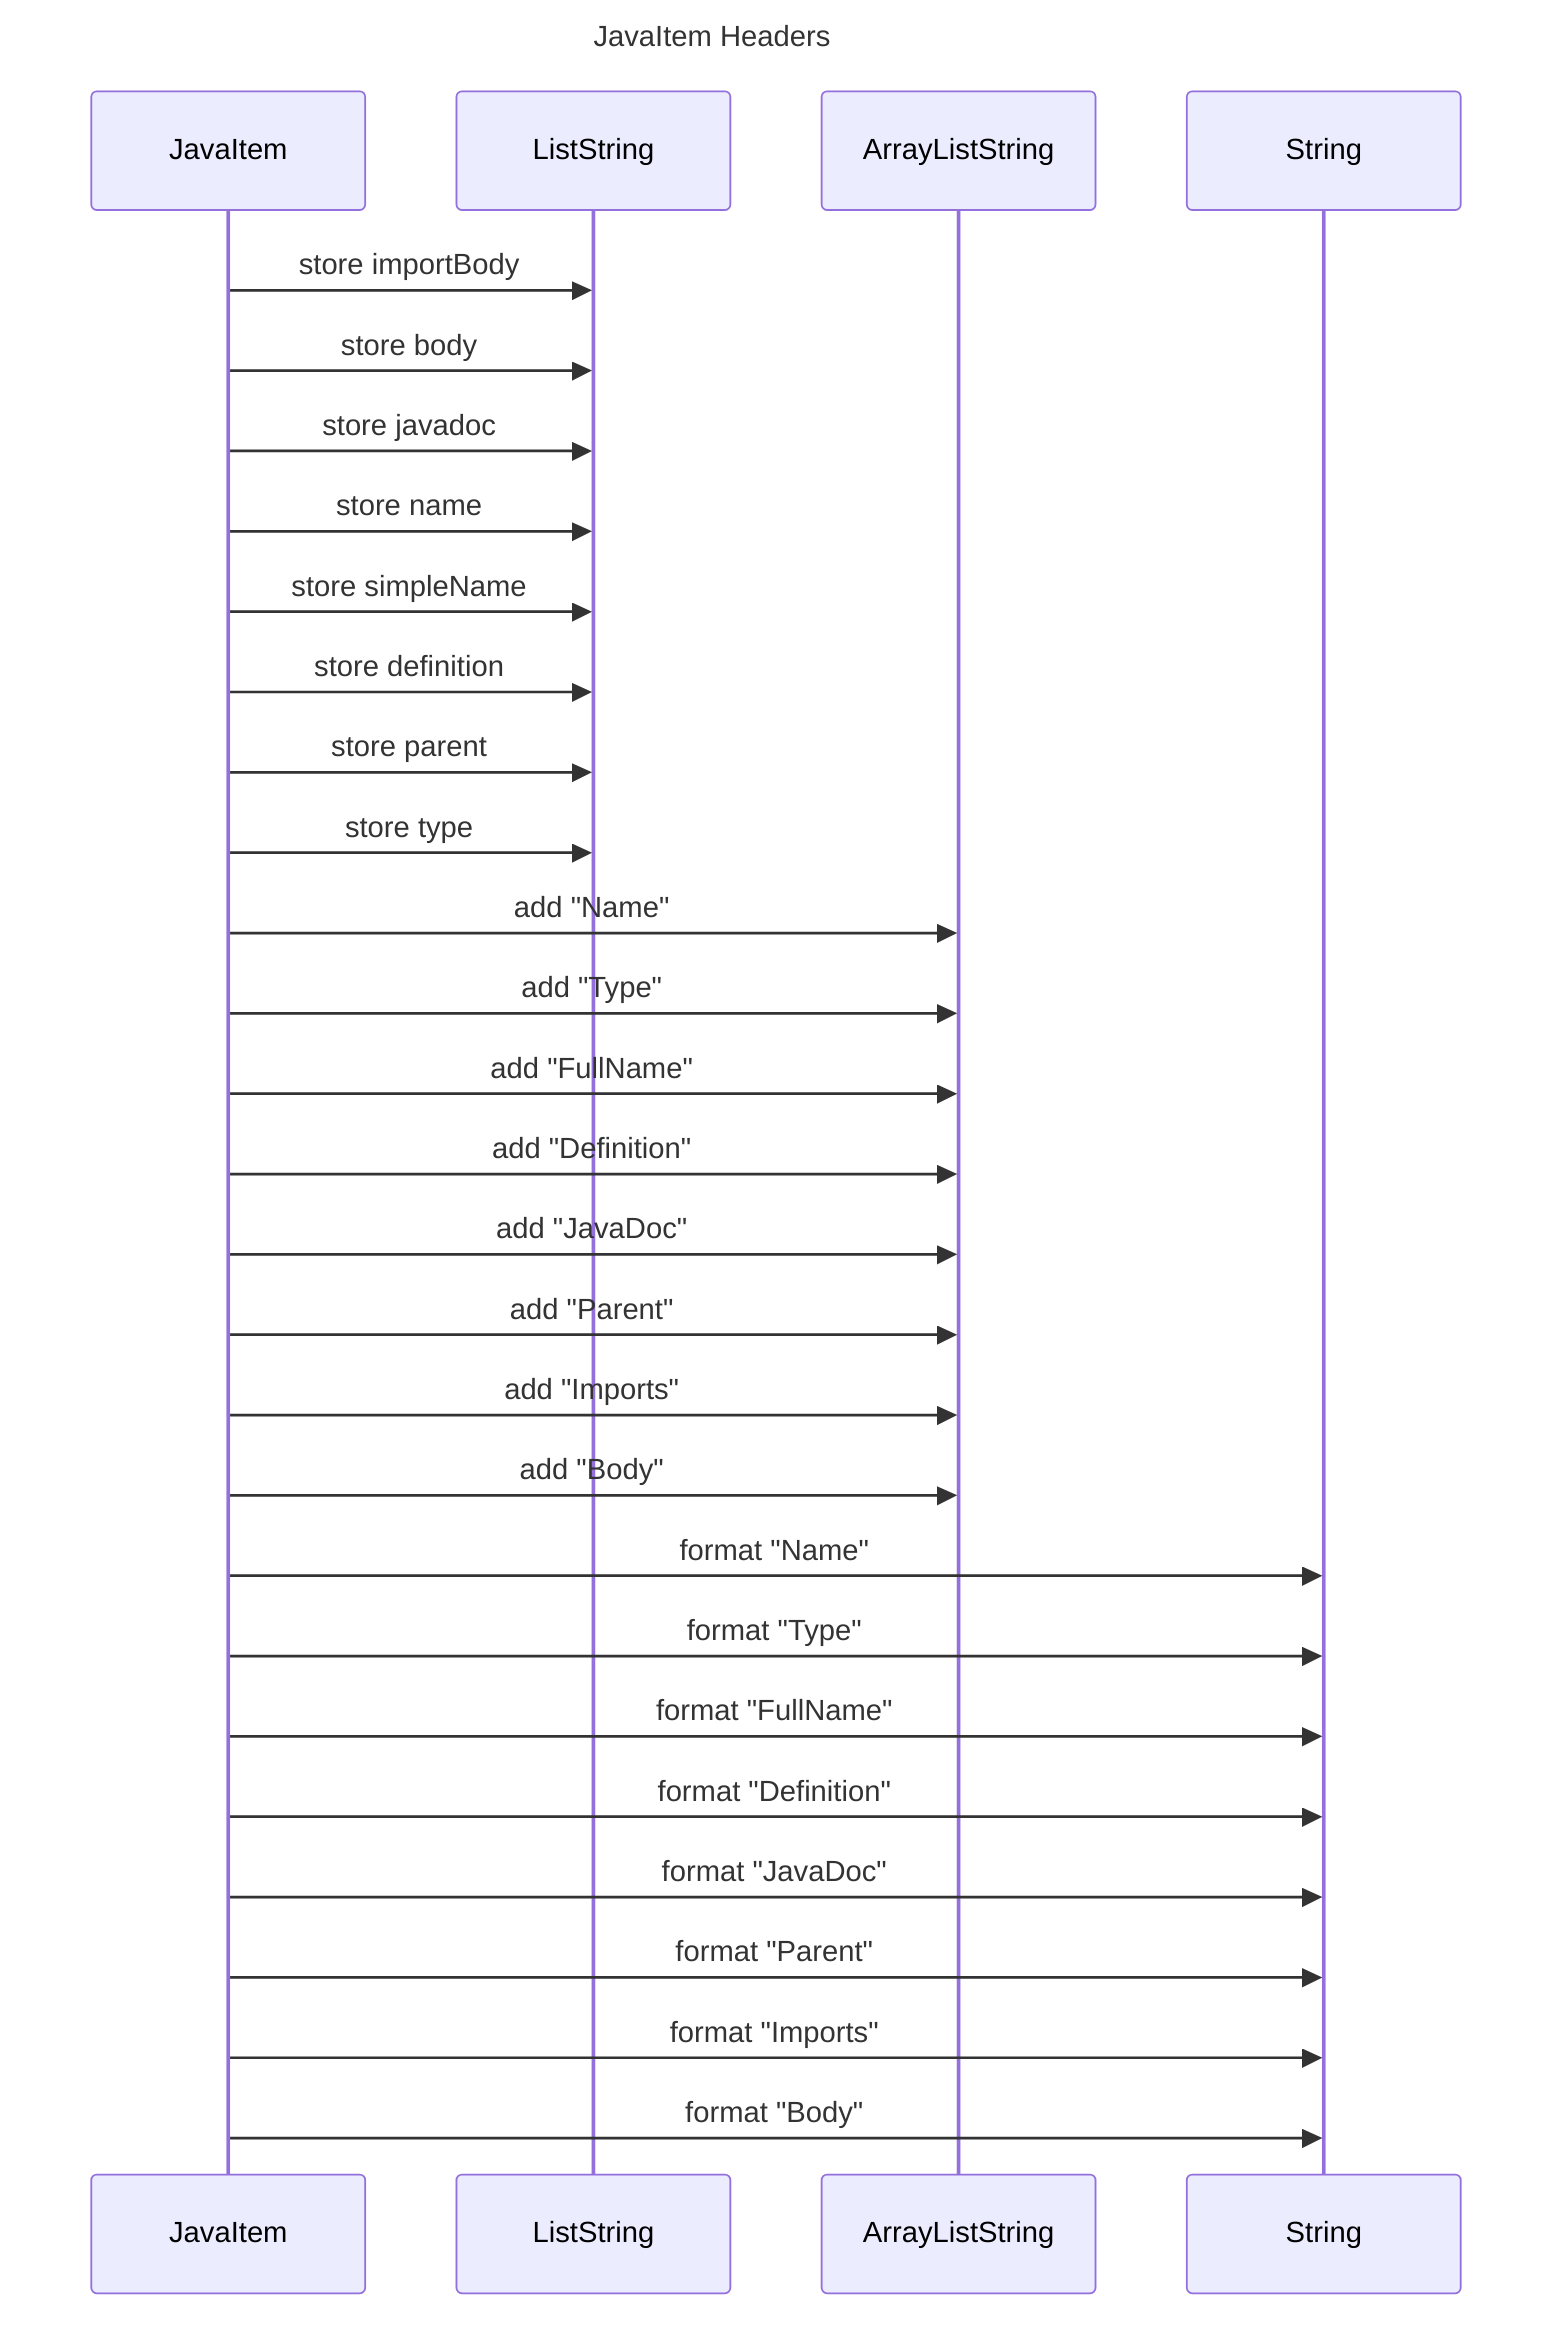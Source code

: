 ---
title: JavaItem Headers
---

sequenceDiagram
    participant JavaItem
    participant ListString
    participant ArrayListString

    JavaItem->>ListString: store importBody
    JavaItem->>ListString: store body
    JavaItem->>ListString: store javadoc
    JavaItem->>ListString: store name
    JavaItem->>ListString: store simpleName
    JavaItem->>ListString: store definition
    JavaItem->>ListString: store parent
    JavaItem->>ListString: store type
    JavaItem->>ArrayListString: add "Name"
    JavaItem->>ArrayListString: add "Type"
    JavaItem->>ArrayListString: add "FullName"
    JavaItem->>ArrayListString: add "Definition"
    JavaItem->>ArrayListString: add "JavaDoc"
    JavaItem->>ArrayListString: add "Parent"
    JavaItem->>ArrayListString: add "Imports"
    JavaItem->>ArrayListString: add "Body"
    JavaItem->>String: format "Name"
    JavaItem->>String: format "Type"
    JavaItem->>String: format "FullName"
    JavaItem->>String: format "Definition"
    JavaItem->>String: format "JavaDoc"
    JavaItem->>String: format "Parent"
    JavaItem->>String: format "Imports"
    JavaItem->>String: format "Body"